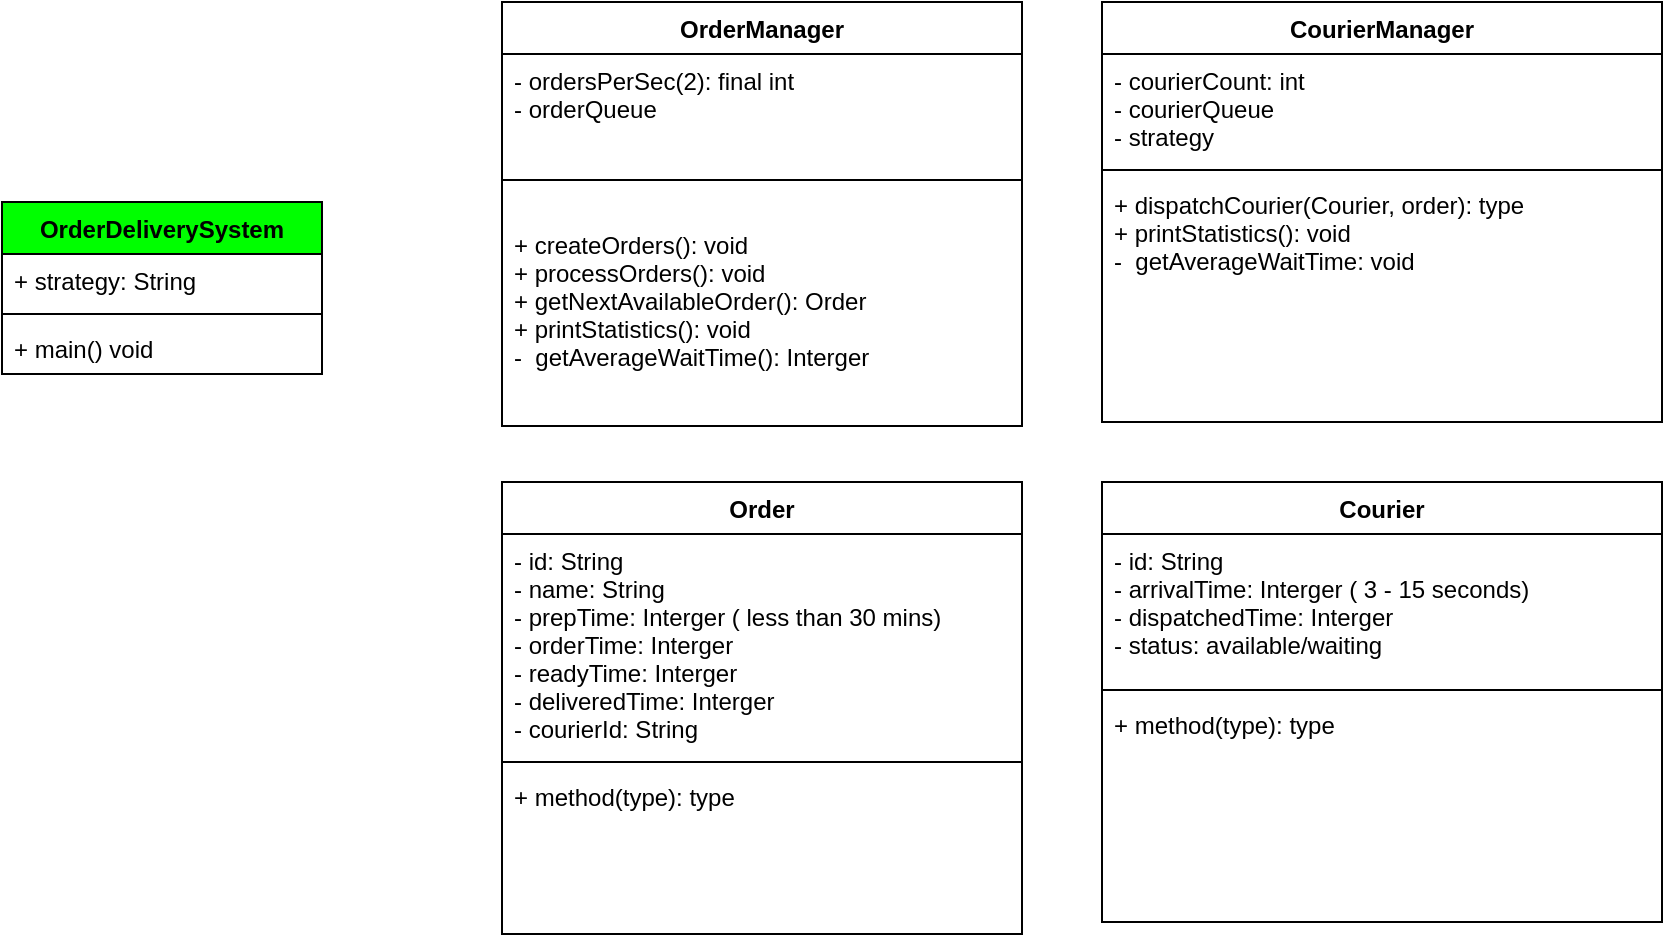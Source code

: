 <mxfile version="17.4.4" type="github">
  <diagram id="_fylSDSvpLwxbsqKzOXf" name="Page-1">
    <mxGraphModel dx="1771" dy="564" grid="1" gridSize="10" guides="1" tooltips="1" connect="1" arrows="1" fold="1" page="1" pageScale="1" pageWidth="850" pageHeight="1100" math="0" shadow="0">
      <root>
        <mxCell id="0" />
        <mxCell id="1" parent="0" />
        <mxCell id="GoYC3unCIj-I3X4RpW2E-1" value="Order" style="swimlane;fontStyle=1;align=center;verticalAlign=top;childLayout=stackLayout;horizontal=1;startSize=26;horizontalStack=0;resizeParent=1;resizeParentMax=0;resizeLast=0;collapsible=1;marginBottom=0;" vertex="1" parent="1">
          <mxGeometry x="180" y="300" width="260" height="226" as="geometry" />
        </mxCell>
        <mxCell id="GoYC3unCIj-I3X4RpW2E-2" value="- id: String&#xa;- name: String&#xa;- prepTime: Interger ( less than 30 mins)&#xa;- orderTime: Interger&#xa;- readyTime: Interger&#xa;- deliveredTime: Interger&#xa;- courierId: String&#xa;&#xa;&#xa;&#xa;" style="text;strokeColor=none;fillColor=none;align=left;verticalAlign=top;spacingLeft=4;spacingRight=4;overflow=hidden;rotatable=0;points=[[0,0.5],[1,0.5]];portConstraint=eastwest;" vertex="1" parent="GoYC3unCIj-I3X4RpW2E-1">
          <mxGeometry y="26" width="260" height="110" as="geometry" />
        </mxCell>
        <mxCell id="GoYC3unCIj-I3X4RpW2E-3" value="" style="line;strokeWidth=1;fillColor=none;align=left;verticalAlign=middle;spacingTop=-1;spacingLeft=3;spacingRight=3;rotatable=0;labelPosition=right;points=[];portConstraint=eastwest;" vertex="1" parent="GoYC3unCIj-I3X4RpW2E-1">
          <mxGeometry y="136" width="260" height="8" as="geometry" />
        </mxCell>
        <mxCell id="GoYC3unCIj-I3X4RpW2E-4" value="+ method(type): type" style="text;strokeColor=none;fillColor=none;align=left;verticalAlign=top;spacingLeft=4;spacingRight=4;overflow=hidden;rotatable=0;points=[[0,0.5],[1,0.5]];portConstraint=eastwest;" vertex="1" parent="GoYC3unCIj-I3X4RpW2E-1">
          <mxGeometry y="144" width="260" height="82" as="geometry" />
        </mxCell>
        <mxCell id="GoYC3unCIj-I3X4RpW2E-9" value="Courier" style="swimlane;fontStyle=1;align=center;verticalAlign=top;childLayout=stackLayout;horizontal=1;startSize=26;horizontalStack=0;resizeParent=1;resizeParentMax=0;resizeLast=0;collapsible=1;marginBottom=0;" vertex="1" parent="1">
          <mxGeometry x="480" y="300" width="280" height="220" as="geometry" />
        </mxCell>
        <mxCell id="GoYC3unCIj-I3X4RpW2E-10" value="- id: String&#xa;- arrivalTime: Interger ( 3 - 15 seconds)&#xa;- dispatchedTime: Interger&#xa;- status: available/waiting&#xa;&#xa;&#xa;" style="text;strokeColor=none;fillColor=none;align=left;verticalAlign=top;spacingLeft=4;spacingRight=4;overflow=hidden;rotatable=0;points=[[0,0.5],[1,0.5]];portConstraint=eastwest;" vertex="1" parent="GoYC3unCIj-I3X4RpW2E-9">
          <mxGeometry y="26" width="280" height="74" as="geometry" />
        </mxCell>
        <mxCell id="GoYC3unCIj-I3X4RpW2E-11" value="" style="line;strokeWidth=1;fillColor=none;align=left;verticalAlign=middle;spacingTop=-1;spacingLeft=3;spacingRight=3;rotatable=0;labelPosition=right;points=[];portConstraint=eastwest;" vertex="1" parent="GoYC3unCIj-I3X4RpW2E-9">
          <mxGeometry y="100" width="280" height="8" as="geometry" />
        </mxCell>
        <mxCell id="GoYC3unCIj-I3X4RpW2E-12" value="+ method(type): type" style="text;strokeColor=none;fillColor=none;align=left;verticalAlign=top;spacingLeft=4;spacingRight=4;overflow=hidden;rotatable=0;points=[[0,0.5],[1,0.5]];portConstraint=eastwest;" vertex="1" parent="GoYC3unCIj-I3X4RpW2E-9">
          <mxGeometry y="108" width="280" height="112" as="geometry" />
        </mxCell>
        <mxCell id="GoYC3unCIj-I3X4RpW2E-13" value="OrderManager" style="swimlane;fontStyle=1;align=center;verticalAlign=top;childLayout=stackLayout;horizontal=1;startSize=26;horizontalStack=0;resizeParent=1;resizeParentMax=0;resizeLast=0;collapsible=1;marginBottom=0;" vertex="1" parent="1">
          <mxGeometry x="180" y="60" width="260" height="212" as="geometry" />
        </mxCell>
        <mxCell id="GoYC3unCIj-I3X4RpW2E-14" value="- ordersPerSec(2): final int&#xa;- orderQueue&#xa;&#xa;" style="text;strokeColor=none;fillColor=none;align=left;verticalAlign=top;spacingLeft=4;spacingRight=4;overflow=hidden;rotatable=0;points=[[0,0.5],[1,0.5]];portConstraint=eastwest;" vertex="1" parent="GoYC3unCIj-I3X4RpW2E-13">
          <mxGeometry y="26" width="260" height="44" as="geometry" />
        </mxCell>
        <mxCell id="GoYC3unCIj-I3X4RpW2E-15" value="" style="line;strokeWidth=1;fillColor=none;align=left;verticalAlign=middle;spacingTop=-1;spacingLeft=3;spacingRight=3;rotatable=0;labelPosition=right;points=[];portConstraint=eastwest;" vertex="1" parent="GoYC3unCIj-I3X4RpW2E-13">
          <mxGeometry y="70" width="260" height="38" as="geometry" />
        </mxCell>
        <mxCell id="GoYC3unCIj-I3X4RpW2E-16" value="+ createOrders(): void&#xa;+ processOrders(): void&#xa;+ getNextAvailableOrder(): Order&#xa;+ printStatistics(): void&#xa;-  getAverageWaitTime(): Interger&#xa;&#xa;&#xa;&#xa;" style="text;strokeColor=none;fillColor=none;align=left;verticalAlign=top;spacingLeft=4;spacingRight=4;overflow=hidden;rotatable=0;points=[[0,0.5],[1,0.5]];portConstraint=eastwest;" vertex="1" parent="GoYC3unCIj-I3X4RpW2E-13">
          <mxGeometry y="108" width="260" height="104" as="geometry" />
        </mxCell>
        <mxCell id="GoYC3unCIj-I3X4RpW2E-17" value="CourierManager" style="swimlane;fontStyle=1;align=center;verticalAlign=top;childLayout=stackLayout;horizontal=1;startSize=26;horizontalStack=0;resizeParent=1;resizeParentMax=0;resizeLast=0;collapsible=1;marginBottom=0;" vertex="1" parent="1">
          <mxGeometry x="480" y="60" width="280" height="210" as="geometry">
            <mxRectangle x="560" y="140" width="120" height="26" as="alternateBounds" />
          </mxGeometry>
        </mxCell>
        <mxCell id="GoYC3unCIj-I3X4RpW2E-18" value="- courierCount: int&#xa;- courierQueue&#xa;- strategy&#xa;&#xa;" style="text;strokeColor=none;fillColor=none;align=left;verticalAlign=top;spacingLeft=4;spacingRight=4;overflow=hidden;rotatable=0;points=[[0,0.5],[1,0.5]];portConstraint=eastwest;" vertex="1" parent="GoYC3unCIj-I3X4RpW2E-17">
          <mxGeometry y="26" width="280" height="54" as="geometry" />
        </mxCell>
        <mxCell id="GoYC3unCIj-I3X4RpW2E-19" value="" style="line;strokeWidth=1;fillColor=none;align=left;verticalAlign=middle;spacingTop=-1;spacingLeft=3;spacingRight=3;rotatable=0;labelPosition=right;points=[];portConstraint=eastwest;" vertex="1" parent="GoYC3unCIj-I3X4RpW2E-17">
          <mxGeometry y="80" width="280" height="8" as="geometry" />
        </mxCell>
        <mxCell id="GoYC3unCIj-I3X4RpW2E-20" value="+ dispatchCourier(Courier, order): type&#xa;+ printStatistics(): void&#xa;-  getAverageWaitTime: void&#xa;" style="text;strokeColor=none;fillColor=none;align=left;verticalAlign=top;spacingLeft=4;spacingRight=4;overflow=hidden;rotatable=0;points=[[0,0.5],[1,0.5]];portConstraint=eastwest;" vertex="1" parent="GoYC3unCIj-I3X4RpW2E-17">
          <mxGeometry y="88" width="280" height="122" as="geometry" />
        </mxCell>
        <mxCell id="GoYC3unCIj-I3X4RpW2E-27" value="OrderDeliverySystem" style="swimlane;fontStyle=1;align=center;verticalAlign=top;childLayout=stackLayout;horizontal=1;startSize=26;horizontalStack=0;resizeParent=1;resizeParentMax=0;resizeLast=0;collapsible=1;marginBottom=0;fillColor=#00FF00;" vertex="1" parent="1">
          <mxGeometry x="-70" y="160" width="160" height="86" as="geometry" />
        </mxCell>
        <mxCell id="GoYC3unCIj-I3X4RpW2E-28" value="+ strategy: String" style="text;strokeColor=none;fillColor=none;align=left;verticalAlign=top;spacingLeft=4;spacingRight=4;overflow=hidden;rotatable=0;points=[[0,0.5],[1,0.5]];portConstraint=eastwest;" vertex="1" parent="GoYC3unCIj-I3X4RpW2E-27">
          <mxGeometry y="26" width="160" height="26" as="geometry" />
        </mxCell>
        <mxCell id="GoYC3unCIj-I3X4RpW2E-29" value="" style="line;strokeWidth=1;fillColor=none;align=left;verticalAlign=middle;spacingTop=-1;spacingLeft=3;spacingRight=3;rotatable=0;labelPosition=right;points=[];portConstraint=eastwest;" vertex="1" parent="GoYC3unCIj-I3X4RpW2E-27">
          <mxGeometry y="52" width="160" height="8" as="geometry" />
        </mxCell>
        <mxCell id="GoYC3unCIj-I3X4RpW2E-30" value="+ main() void" style="text;strokeColor=none;fillColor=none;align=left;verticalAlign=top;spacingLeft=4;spacingRight=4;overflow=hidden;rotatable=0;points=[[0,0.5],[1,0.5]];portConstraint=eastwest;" vertex="1" parent="GoYC3unCIj-I3X4RpW2E-27">
          <mxGeometry y="60" width="160" height="26" as="geometry" />
        </mxCell>
      </root>
    </mxGraphModel>
  </diagram>
</mxfile>
